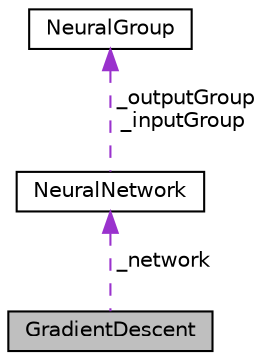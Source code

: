 digraph "GradientDescent"
{
  edge [fontname="Helvetica",fontsize="10",labelfontname="Helvetica",labelfontsize="10"];
  node [fontname="Helvetica",fontsize="10",shape=record];
  Node1 [label="GradientDescent",height=0.2,width=0.4,color="black", fillcolor="grey75", style="filled", fontcolor="black"];
  Node2 -> Node1 [dir="back",color="darkorchid3",fontsize="10",style="dashed",label=" _network" ,fontname="Helvetica"];
  Node2 [label="NeuralNetwork",height=0.2,width=0.4,color="black", fillcolor="white", style="filled",URL="$class_neural_network.html"];
  Node3 -> Node2 [dir="back",color="darkorchid3",fontsize="10",style="dashed",label=" _outputGroup\n_inputGroup" ,fontname="Helvetica"];
  Node3 [label="NeuralGroup",height=0.2,width=0.4,color="black", fillcolor="white", style="filled",URL="$class_neural_group.html"];
}
